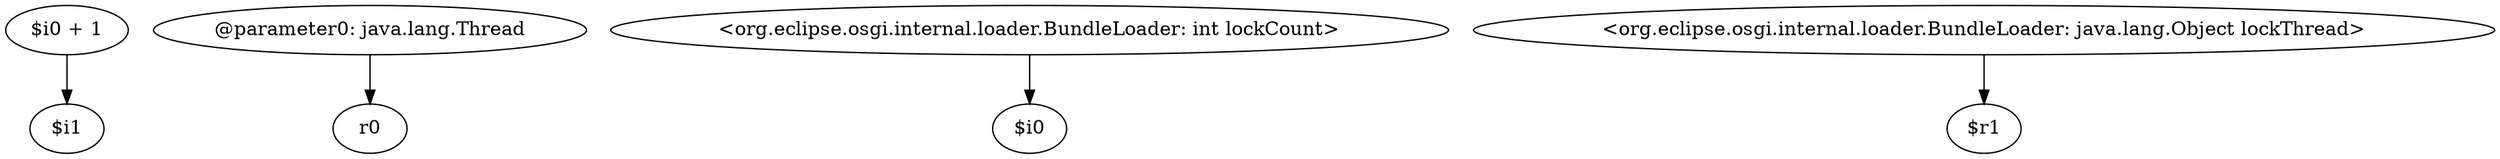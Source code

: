 digraph g {
0[label="$i0 + 1"]
1[label="$i1"]
0->1[label=""]
2[label="@parameter0: java.lang.Thread"]
3[label="r0"]
2->3[label=""]
4[label="<org.eclipse.osgi.internal.loader.BundleLoader: int lockCount>"]
5[label="$i0"]
4->5[label=""]
6[label="<org.eclipse.osgi.internal.loader.BundleLoader: java.lang.Object lockThread>"]
7[label="$r1"]
6->7[label=""]
}